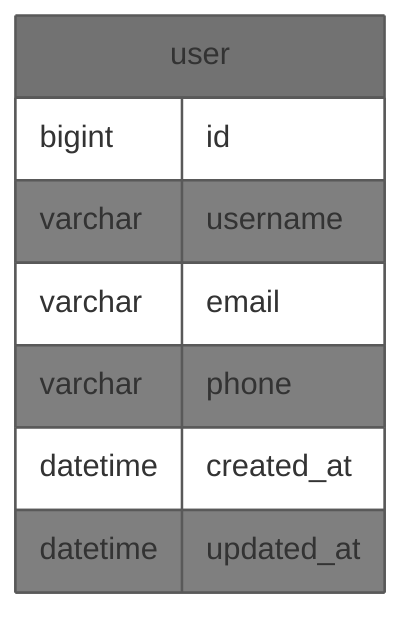 %%{
  init: {
    'theme': 'base',
    'themeVariables': {
      'primaryColor': '#727272',
      'textColor': '#000'
    }
  }
}%%

erDiagram

user {
  bigint id
  varchar username
  varchar email
  varchar phone
  datetime created_at
  datetime updated_at
}